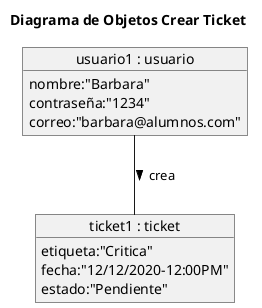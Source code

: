 @startuml

title Diagrama de Objetos Crear Ticket

object "usuario1 : usuario" as usuario{
    nombre:"Barbara"
    contraseña:"1234"
    correo:"barbara@alumnos.com"

}
object "ticket1 : ticket" as ticket{
    etiqueta:"Critica"
    fecha:"12/12/2020-12:00PM"
    estado:"Pendiente"
}
usuario-- ticket: > crea

@enduml